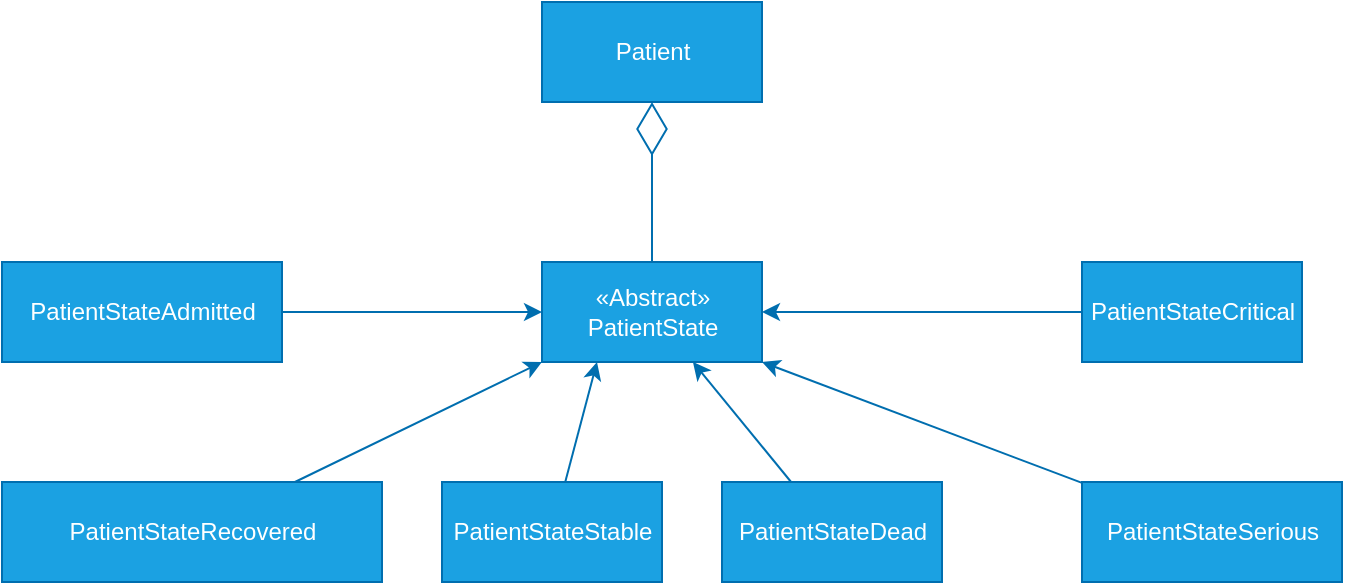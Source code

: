 <mxfile>
    <diagram id="m95gMp1fNJOoklphos_H" name="Page-1">
        <mxGraphModel dx="1870" dy="558" grid="1" gridSize="10" guides="1" tooltips="1" connect="1" arrows="1" fold="1" page="1" pageScale="1" pageWidth="850" pageHeight="1100" math="0" shadow="0">
            <root>
                <mxCell id="0"/>
                <mxCell id="1" parent="0"/>
                <mxCell id="2" value="Patient" style="html=1;fillColor=#1ba1e2;fontColor=#ffffff;strokeColor=#006EAF;" vertex="1" parent="1">
                    <mxGeometry x="260" y="150" width="110" height="50" as="geometry"/>
                </mxCell>
                <mxCell id="12" style="edgeStyle=none;html=1;entryX=0;entryY=0.5;entryDx=0;entryDy=0;fillColor=#1ba1e2;strokeColor=#006EAF;" edge="1" parent="1" source="4" target="10">
                    <mxGeometry relative="1" as="geometry"/>
                </mxCell>
                <mxCell id="4" value="PatientStateAdmitted" style="html=1;fillColor=#1ba1e2;fontColor=#ffffff;strokeColor=#006EAF;" vertex="1" parent="1">
                    <mxGeometry x="-10" y="280" width="140" height="50" as="geometry"/>
                </mxCell>
                <mxCell id="18" style="edgeStyle=none;html=1;entryX=1;entryY=0.5;entryDx=0;entryDy=0;fillColor=#1ba1e2;strokeColor=#006EAF;" edge="1" parent="1" source="5" target="10">
                    <mxGeometry relative="1" as="geometry"/>
                </mxCell>
                <mxCell id="5" value="PatientStateCritical" style="html=1;fillColor=#1ba1e2;fontColor=#ffffff;strokeColor=#006EAF;" vertex="1" parent="1">
                    <mxGeometry x="530" y="280" width="110" height="50" as="geometry"/>
                </mxCell>
                <mxCell id="16" style="edgeStyle=none;html=1;fillColor=#1ba1e2;strokeColor=#006EAF;" edge="1" parent="1" source="6" target="10">
                    <mxGeometry relative="1" as="geometry"/>
                </mxCell>
                <mxCell id="6" value="PatientStateDead" style="html=1;fillColor=#1ba1e2;fontColor=#ffffff;strokeColor=#006EAF;" vertex="1" parent="1">
                    <mxGeometry x="350" y="390" width="110" height="50" as="geometry"/>
                </mxCell>
                <mxCell id="13" style="edgeStyle=none;html=1;entryX=0;entryY=1;entryDx=0;entryDy=0;fillColor=#1ba1e2;strokeColor=#006EAF;" edge="1" parent="1" source="7" target="10">
                    <mxGeometry relative="1" as="geometry"/>
                </mxCell>
                <mxCell id="7" value="PatientStateRecovered" style="html=1;fillColor=#1ba1e2;fontColor=#ffffff;strokeColor=#006EAF;" vertex="1" parent="1">
                    <mxGeometry x="-10" y="390" width="190" height="50" as="geometry"/>
                </mxCell>
                <mxCell id="14" style="edgeStyle=none;html=1;entryX=0.25;entryY=1;entryDx=0;entryDy=0;fillColor=#1ba1e2;strokeColor=#006EAF;" edge="1" parent="1" source="8" target="10">
                    <mxGeometry relative="1" as="geometry"/>
                </mxCell>
                <mxCell id="8" value="PatientStateStable" style="html=1;fillColor=#1ba1e2;fontColor=#ffffff;strokeColor=#006EAF;" vertex="1" parent="1">
                    <mxGeometry x="210" y="390" width="110" height="50" as="geometry"/>
                </mxCell>
                <mxCell id="17" style="edgeStyle=none;html=1;entryX=1;entryY=1;entryDx=0;entryDy=0;fillColor=#1ba1e2;strokeColor=#006EAF;" edge="1" parent="1" source="9" target="10">
                    <mxGeometry relative="1" as="geometry"/>
                </mxCell>
                <mxCell id="9" value="PatientStateSerious" style="html=1;fillColor=#1ba1e2;fontColor=#ffffff;strokeColor=#006EAF;" vertex="1" parent="1">
                    <mxGeometry x="530" y="390" width="130" height="50" as="geometry"/>
                </mxCell>
                <mxCell id="10" value="«Abstract»&lt;br&gt;PatientState" style="html=1;fillColor=#1ba1e2;fontColor=#ffffff;strokeColor=#006EAF;" vertex="1" parent="1">
                    <mxGeometry x="260" y="280" width="110" height="50" as="geometry"/>
                </mxCell>
                <mxCell id="19" value="" style="endArrow=diamondThin;endFill=0;endSize=24;html=1;entryX=0.5;entryY=1;entryDx=0;entryDy=0;exitX=0.5;exitY=0;exitDx=0;exitDy=0;fillColor=#1ba1e2;strokeColor=#006EAF;" edge="1" parent="1" source="10" target="2">
                    <mxGeometry width="160" relative="1" as="geometry">
                        <mxPoint x="340" y="340" as="sourcePoint"/>
                        <mxPoint x="500" y="340" as="targetPoint"/>
                    </mxGeometry>
                </mxCell>
            </root>
        </mxGraphModel>
    </diagram>
</mxfile>